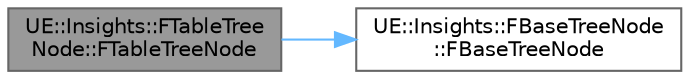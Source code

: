 digraph "UE::Insights::FTableTreeNode::FTableTreeNode"
{
 // INTERACTIVE_SVG=YES
 // LATEX_PDF_SIZE
  bgcolor="transparent";
  edge [fontname=Helvetica,fontsize=10,labelfontname=Helvetica,labelfontsize=10];
  node [fontname=Helvetica,fontsize=10,shape=box,height=0.2,width=0.4];
  rankdir="LR";
  Node1 [id="Node000001",label="UE::Insights::FTableTree\lNode::FTableTreeNode",height=0.2,width=0.4,color="gray40", fillcolor="grey60", style="filled", fontcolor="black",tooltip="Initialization constructor for a group node."];
  Node1 -> Node2 [id="edge1_Node000001_Node000002",color="steelblue1",style="solid",tooltip=" "];
  Node2 [id="Node000002",label="UE::Insights::FBaseTreeNode\l::FBaseTreeNode",height=0.2,width=0.4,color="grey40", fillcolor="white", style="filled",URL="$d7/d9f/classUE_1_1Insights_1_1FBaseTreeNode.html#a527520873073dfb9be65cc318c160d95",tooltip="Initialization constructor for the node."];
}
